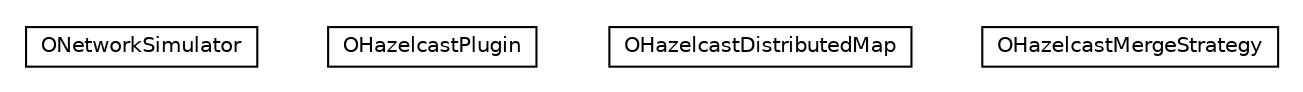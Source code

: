 #!/usr/local/bin/dot
#
# Class diagram 
# Generated by UMLGraph version R5_6-24-gf6e263 (http://www.umlgraph.org/)
#

digraph G {
	edge [fontname="Helvetica",fontsize=10,labelfontname="Helvetica",labelfontsize=10];
	node [fontname="Helvetica",fontsize=10,shape=plaintext];
	nodesep=0.25;
	ranksep=0.5;
	// com.orientechnologies.orient.server.hazelcast.ONetworkSimulator
	c396043 [label=<<table title="com.orientechnologies.orient.server.hazelcast.ONetworkSimulator" border="0" cellborder="1" cellspacing="0" cellpadding="2" port="p" href="./ONetworkSimulator.html">
		<tr><td><table border="0" cellspacing="0" cellpadding="1">
<tr><td align="center" balign="center"> ONetworkSimulator </td></tr>
		</table></td></tr>
		</table>>, URL="./ONetworkSimulator.html", fontname="Helvetica", fontcolor="black", fontsize=10.0];
	// com.orientechnologies.orient.server.hazelcast.OHazelcastPlugin
	c396044 [label=<<table title="com.orientechnologies.orient.server.hazelcast.OHazelcastPlugin" border="0" cellborder="1" cellspacing="0" cellpadding="2" port="p" href="./OHazelcastPlugin.html">
		<tr><td><table border="0" cellspacing="0" cellpadding="1">
<tr><td align="center" balign="center"> OHazelcastPlugin </td></tr>
		</table></td></tr>
		</table>>, URL="./OHazelcastPlugin.html", fontname="Helvetica", fontcolor="black", fontsize=10.0];
	// com.orientechnologies.orient.server.hazelcast.OHazelcastDistributedMap
	c396045 [label=<<table title="com.orientechnologies.orient.server.hazelcast.OHazelcastDistributedMap" border="0" cellborder="1" cellspacing="0" cellpadding="2" port="p" href="./OHazelcastDistributedMap.html">
		<tr><td><table border="0" cellspacing="0" cellpadding="1">
<tr><td align="center" balign="center"> OHazelcastDistributedMap </td></tr>
		</table></td></tr>
		</table>>, URL="./OHazelcastDistributedMap.html", fontname="Helvetica", fontcolor="black", fontsize=10.0];
	// com.orientechnologies.orient.server.hazelcast.OHazelcastMergeStrategy
	c396046 [label=<<table title="com.orientechnologies.orient.server.hazelcast.OHazelcastMergeStrategy" border="0" cellborder="1" cellspacing="0" cellpadding="2" port="p" href="./OHazelcastMergeStrategy.html">
		<tr><td><table border="0" cellspacing="0" cellpadding="1">
<tr><td align="center" balign="center"> OHazelcastMergeStrategy </td></tr>
		</table></td></tr>
		</table>>, URL="./OHazelcastMergeStrategy.html", fontname="Helvetica", fontcolor="black", fontsize=10.0];
}

